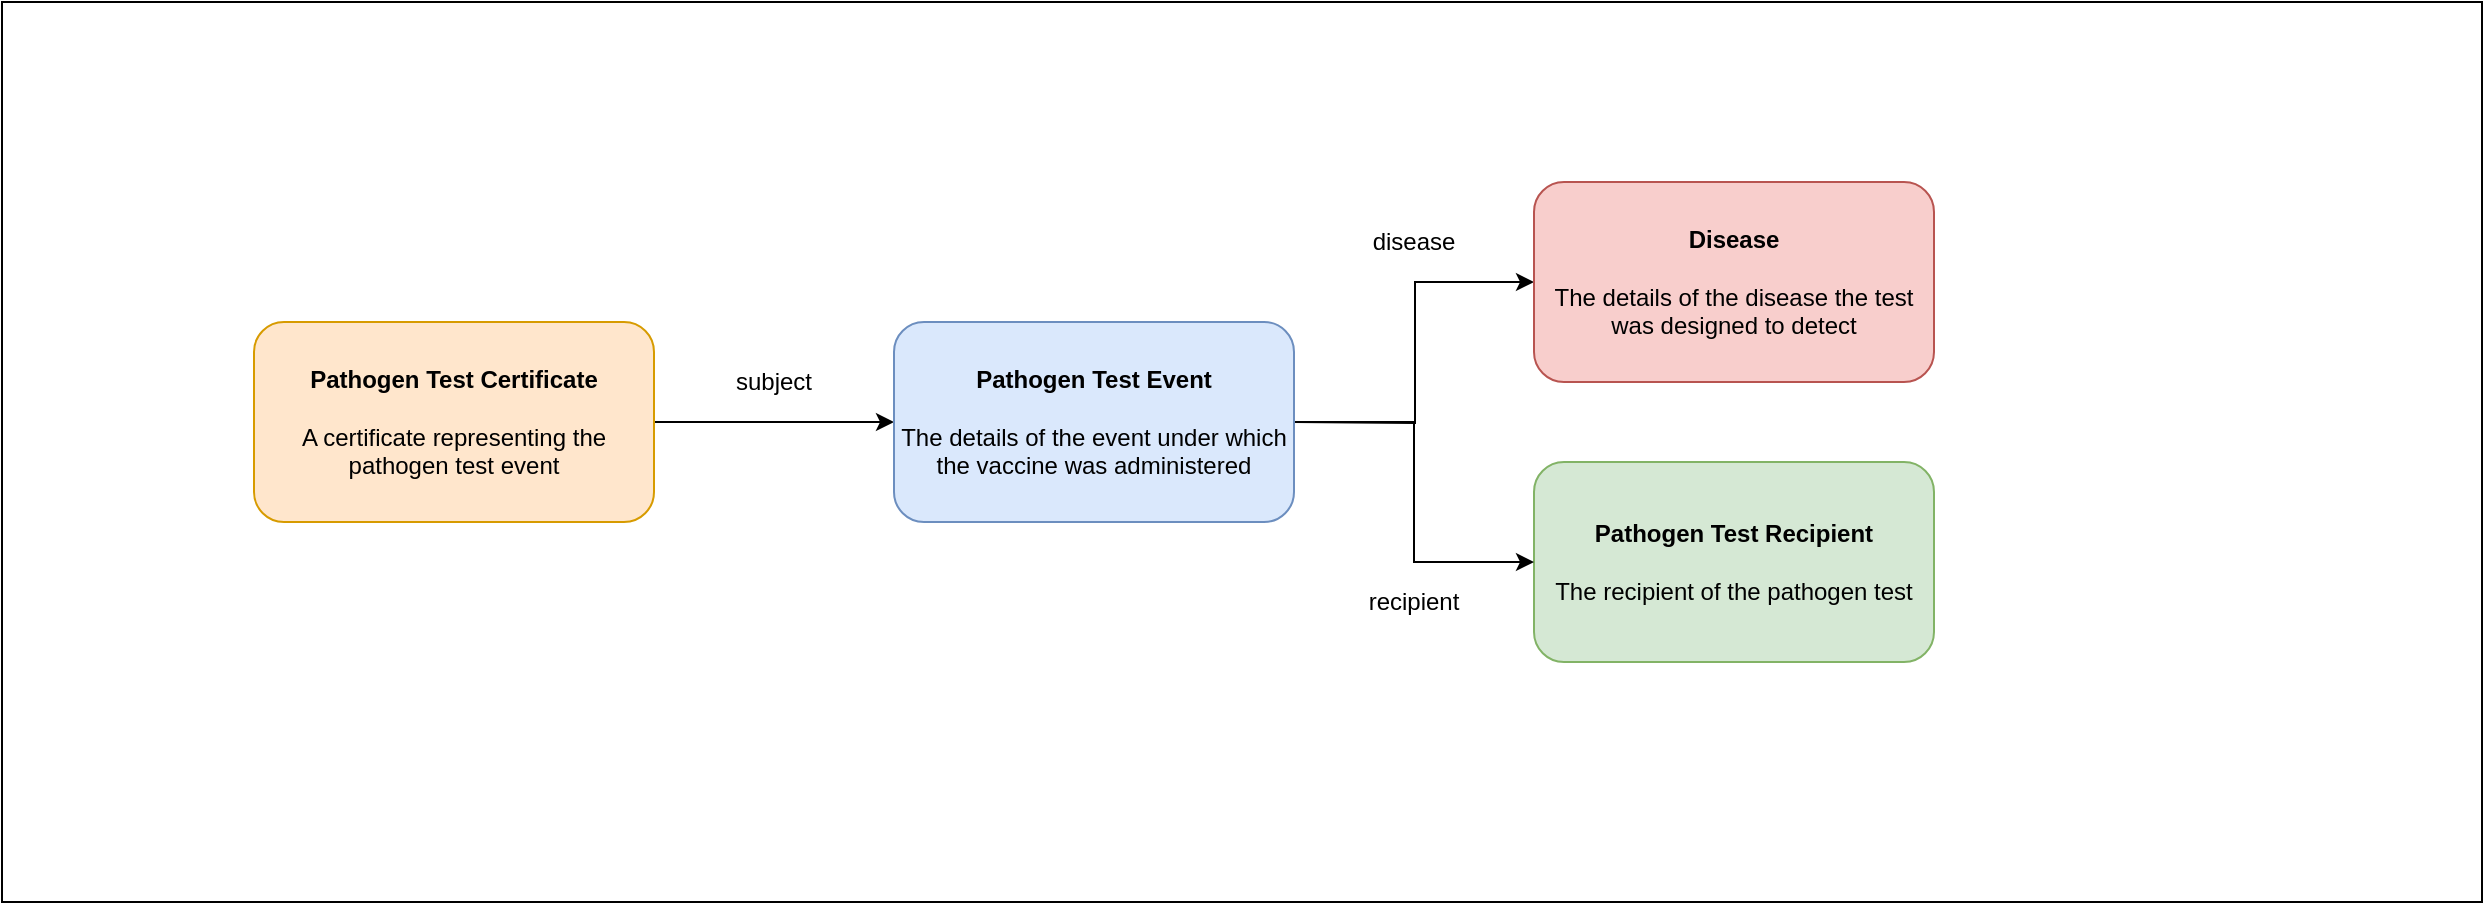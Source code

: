 <mxfile version="14.4.6" type="device"><diagram id="0XUKFFJTb6sWlch9-kat" name="Page-1"><mxGraphModel dx="2013" dy="665" grid="1" gridSize="10" guides="1" tooltips="1" connect="1" arrows="1" fold="1" page="1" pageScale="1" pageWidth="827" pageHeight="1169" math="0" shadow="0"><root><mxCell id="0"/><mxCell id="1" parent="0"/><mxCell id="W6yJsfF6NjxI2x1ICMk7-8" value="" style="rounded=0;whiteSpace=wrap;html=1;" parent="1" vertex="1"><mxGeometry x="-206" y="30" width="1240" height="450" as="geometry"/></mxCell><mxCell id="W6yJsfF6NjxI2x1ICMk7-4" style="edgeStyle=orthogonalEdgeStyle;rounded=0;orthogonalLoop=1;jettySize=auto;html=1;exitX=1;exitY=0.5;exitDx=0;exitDy=0;entryX=0;entryY=0.5;entryDx=0;entryDy=0;" parent="1" target="W6yJsfF6NjxI2x1ICMk7-2" edge="1"><mxGeometry relative="1" as="geometry"><mxPoint x="440" y="240" as="sourcePoint"/></mxGeometry></mxCell><mxCell id="W6yJsfF6NjxI2x1ICMk7-2" value="&lt;font&gt;&lt;b&gt;Disease&lt;/b&gt;&lt;br&gt;&lt;br&gt;The details of the disease the test was designed to detect&lt;br&gt;&lt;/font&gt;" style="rounded=1;whiteSpace=wrap;html=1;fillColor=#f8cecc;strokeColor=#b85450;" parent="1" vertex="1"><mxGeometry x="560" y="120" width="200" height="100" as="geometry"/></mxCell><mxCell id="W6yJsfF6NjxI2x1ICMk7-5" value="disease" style="text;html=1;strokeColor=none;fillColor=none;align=center;verticalAlign=middle;whiteSpace=wrap;rounded=0;" parent="1" vertex="1"><mxGeometry x="480" y="140" width="40" height="20" as="geometry"/></mxCell><mxCell id="W6yJsfF6NjxI2x1ICMk7-7" value="recipient" style="text;html=1;strokeColor=none;fillColor=none;align=center;verticalAlign=middle;whiteSpace=wrap;rounded=0;" parent="1" vertex="1"><mxGeometry x="480" y="320" width="40" height="20" as="geometry"/></mxCell><mxCell id="W6yJsfF6NjxI2x1ICMk7-10" style="edgeStyle=orthogonalEdgeStyle;rounded=0;orthogonalLoop=1;jettySize=auto;html=1;exitX=1;exitY=0.5;exitDx=0;exitDy=0;entryX=0;entryY=0.5;entryDx=0;entryDy=0;" parent="1" source="W6yJsfF6NjxI2x1ICMk7-9" edge="1"><mxGeometry relative="1" as="geometry"><mxPoint x="240" y="240" as="targetPoint"/></mxGeometry></mxCell><mxCell id="W6yJsfF6NjxI2x1ICMk7-9" value="&lt;font&gt;&lt;b&gt;Pathogen Test Certificate&lt;/b&gt;&lt;br&gt;&lt;br&gt;A certificate representing the pathogen test event&lt;br&gt;&lt;/font&gt;" style="rounded=1;whiteSpace=wrap;html=1;fillColor=#ffe6cc;strokeColor=#d79b00;" parent="1" vertex="1"><mxGeometry x="-80" y="190" width="200" height="100" as="geometry"/></mxCell><mxCell id="W6yJsfF6NjxI2x1ICMk7-11" value="subject" style="text;html=1;strokeColor=none;fillColor=none;align=center;verticalAlign=middle;whiteSpace=wrap;rounded=0;" parent="1" vertex="1"><mxGeometry x="160" y="210" width="40" height="20" as="geometry"/></mxCell><mxCell id="Vq_3RaAPnJI61a4inpHu-2" value="&lt;font&gt;&lt;b&gt;Pathogen Test Recipient&lt;/b&gt;&lt;br&gt;&lt;br&gt;The recipient of the pathogen test&lt;br&gt;&lt;/font&gt;" style="rounded=1;whiteSpace=wrap;html=1;fillColor=#d5e8d4;strokeColor=#82b366;" parent="1" vertex="1"><mxGeometry x="560" y="260" width="200" height="100" as="geometry"/></mxCell><mxCell id="Vq_3RaAPnJI61a4inpHu-4" style="edgeStyle=orthogonalEdgeStyle;rounded=0;orthogonalLoop=1;jettySize=auto;html=1;exitX=1;exitY=0.5;exitDx=0;exitDy=0;entryX=0;entryY=0.5;entryDx=0;entryDy=0;" parent="1" source="Vq_3RaAPnJI61a4inpHu-3" target="Vq_3RaAPnJI61a4inpHu-2" edge="1"><mxGeometry relative="1" as="geometry"/></mxCell><mxCell id="Vq_3RaAPnJI61a4inpHu-3" value="&lt;font&gt;&lt;b&gt;Pathogen Test Event&lt;/b&gt;&lt;br&gt;&lt;br&gt;The details of the event under which the vaccine was administered&lt;br&gt;&lt;/font&gt;" style="rounded=1;whiteSpace=wrap;html=1;fillColor=#dae8fc;strokeColor=#6c8ebf;" parent="1" vertex="1"><mxGeometry x="240" y="190" width="200" height="100" as="geometry"/></mxCell></root></mxGraphModel></diagram></mxfile>